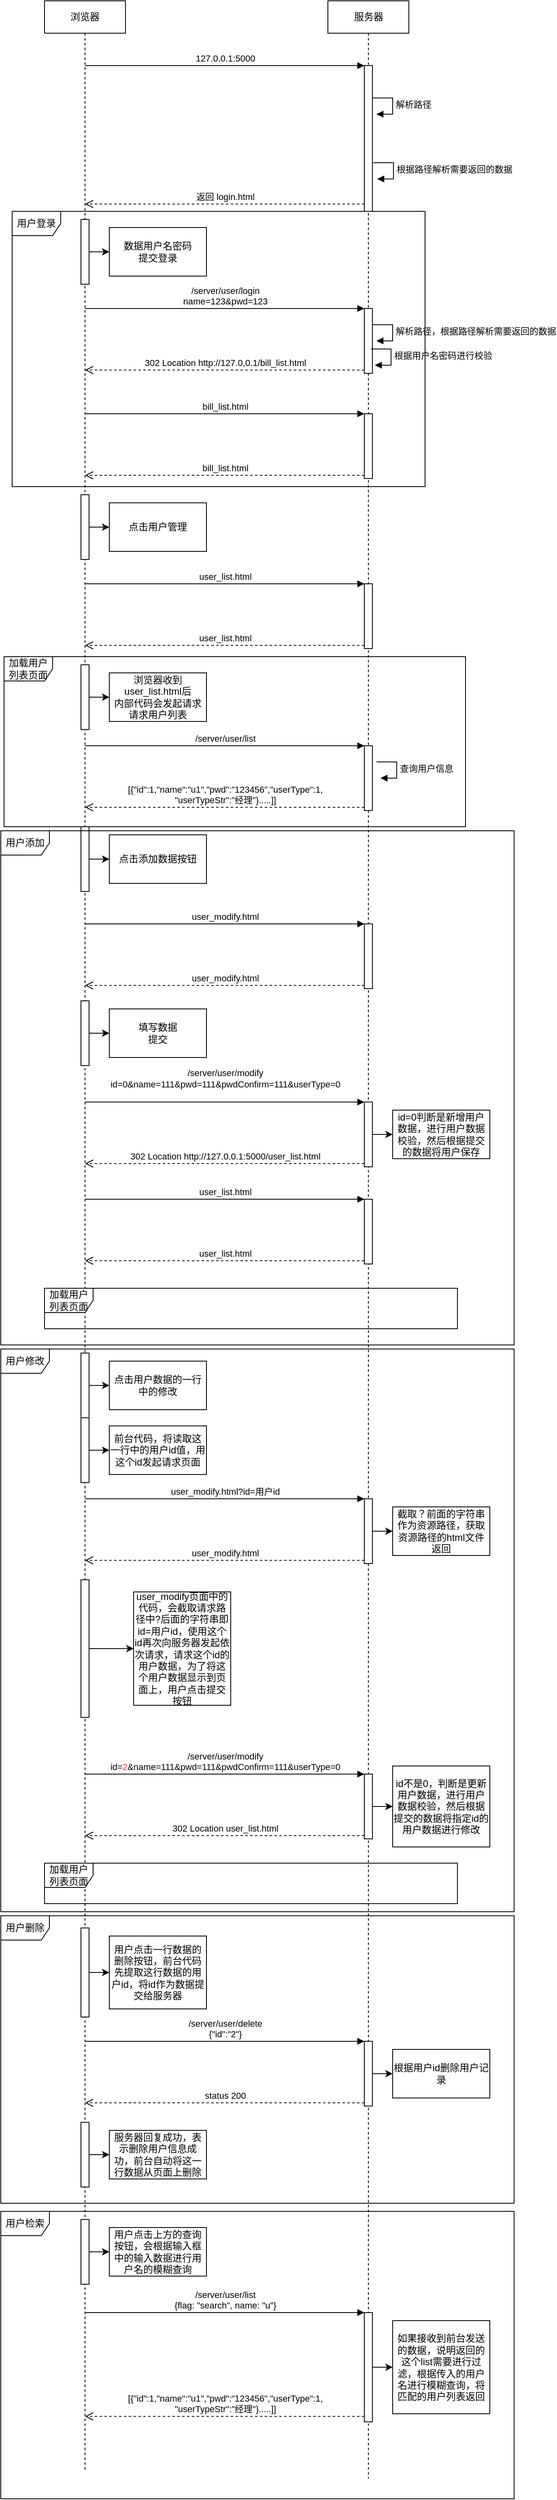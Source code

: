 <mxfile version="13.4.6" type="device"><diagram name="Page-1" id="13e1069c-82ec-6db2-03f1-153e76fe0fe0"><mxGraphModel dx="786" dy="477" grid="1" gridSize="10" guides="1" tooltips="1" connect="1" arrows="1" fold="1" page="1" pageScale="1" pageWidth="1100" pageHeight="850" background="#ffffff" math="0" shadow="0"><root><mxCell id="0"/><mxCell id="1" parent="0"/><mxCell id="mZcLbuzHHpH1eBWiPPzg-34" value="加载用户列表页面" style="shape=umlFrame;whiteSpace=wrap;html=1;" vertex="1" parent="1"><mxGeometry x="160" y="850" width="570" height="210" as="geometry"/></mxCell><mxCell id="pR8X7PVA55EVjdbr9hwN-1" value="浏览器" style="shape=umlLifeline;perimeter=lifelinePerimeter;whiteSpace=wrap;html=1;container=1;collapsible=0;recursiveResize=0;outlineConnect=0;" parent="1" vertex="1"><mxGeometry x="210" y="40" width="100" height="3050" as="geometry"/></mxCell><mxCell id="pR8X7PVA55EVjdbr9hwN-14" value="" style="html=1;points=[];perimeter=orthogonalPerimeter;" parent="pR8X7PVA55EVjdbr9hwN-1" vertex="1"><mxGeometry x="45" y="270" width="10" height="80" as="geometry"/></mxCell><mxCell id="pR8X7PVA55EVjdbr9hwN-27" value="" style="html=1;points=[];perimeter=orthogonalPerimeter;" parent="pR8X7PVA55EVjdbr9hwN-1" vertex="1"><mxGeometry x="45" y="610" width="10" height="80" as="geometry"/></mxCell><mxCell id="pR8X7PVA55EVjdbr9hwN-33" value="" style="html=1;points=[];perimeter=orthogonalPerimeter;" parent="pR8X7PVA55EVjdbr9hwN-1" vertex="1"><mxGeometry x="45" y="820" width="10" height="80" as="geometry"/></mxCell><mxCell id="mZcLbuzHHpH1eBWiPPzg-2" value="" style="html=1;points=[];perimeter=orthogonalPerimeter;" vertex="1" parent="pR8X7PVA55EVjdbr9hwN-1"><mxGeometry x="45" y="1020" width="10" height="80" as="geometry"/></mxCell><mxCell id="mZcLbuzHHpH1eBWiPPzg-8" value="" style="html=1;points=[];perimeter=orthogonalPerimeter;" vertex="1" parent="pR8X7PVA55EVjdbr9hwN-1"><mxGeometry x="45" y="1235" width="10" height="80" as="geometry"/></mxCell><mxCell id="mZcLbuzHHpH1eBWiPPzg-36" value="" style="html=1;points=[];perimeter=orthogonalPerimeter;" vertex="1" parent="pR8X7PVA55EVjdbr9hwN-1"><mxGeometry x="45" y="1670" width="10" height="80" as="geometry"/></mxCell><mxCell id="mZcLbuzHHpH1eBWiPPzg-39" value="" style="html=1;points=[];perimeter=orthogonalPerimeter;" vertex="1" parent="pR8X7PVA55EVjdbr9hwN-1"><mxGeometry x="45" y="1750" width="10" height="80" as="geometry"/></mxCell><mxCell id="mZcLbuzHHpH1eBWiPPzg-47" value="" style="html=1;points=[];perimeter=orthogonalPerimeter;" vertex="1" parent="pR8X7PVA55EVjdbr9hwN-1"><mxGeometry x="45" y="1950" width="10" height="170" as="geometry"/></mxCell><mxCell id="mZcLbuzHHpH1eBWiPPzg-58" value="" style="html=1;points=[];perimeter=orthogonalPerimeter;" vertex="1" parent="pR8X7PVA55EVjdbr9hwN-1"><mxGeometry x="45" y="2380" width="10" height="110" as="geometry"/></mxCell><mxCell id="mZcLbuzHHpH1eBWiPPzg-66" value="" style="html=1;points=[];perimeter=orthogonalPerimeter;" vertex="1" parent="pR8X7PVA55EVjdbr9hwN-1"><mxGeometry x="45" y="2620" width="10" height="80" as="geometry"/></mxCell><mxCell id="mZcLbuzHHpH1eBWiPPzg-69" value="" style="html=1;points=[];perimeter=orthogonalPerimeter;" vertex="1" parent="pR8X7PVA55EVjdbr9hwN-1"><mxGeometry x="45" y="2740" width="10" height="80" as="geometry"/></mxCell><mxCell id="pR8X7PVA55EVjdbr9hwN-2" value="服务器" style="html=1;points=[];perimeter=orthogonalPerimeter;shape=umlLifeline;participant=label;fontFamily=Helvetica;fontSize=12;fontColor=#000000;align=center;strokeColor=#000000;fillColor=#ffffff;recursiveResize=0;container=1;collapsible=0;" parent="1" vertex="1"><mxGeometry x="560" y="40" width="100" height="3060" as="geometry"/></mxCell><mxCell id="pR8X7PVA55EVjdbr9hwN-3" value="" style="html=1;points=[];perimeter=orthogonalPerimeter;" parent="pR8X7PVA55EVjdbr9hwN-2" vertex="1"><mxGeometry x="45" y="80" width="10" height="180" as="geometry"/></mxCell><mxCell id="pR8X7PVA55EVjdbr9hwN-7" value="解析路径" style="edgeStyle=orthogonalEdgeStyle;html=1;align=left;spacingLeft=2;endArrow=block;rounded=0;entryX=1;entryY=0;" parent="pR8X7PVA55EVjdbr9hwN-2" edge="1"><mxGeometry relative="1" as="geometry"><mxPoint x="55" y="120" as="sourcePoint"/><Array as="points"><mxPoint x="80" y="120"/></Array><mxPoint x="60" y="140" as="targetPoint"/></mxGeometry></mxCell><mxCell id="pR8X7PVA55EVjdbr9hwN-13" value="解析路径，根据路径解析需要返回的数据" style="edgeStyle=orthogonalEdgeStyle;html=1;align=left;spacingLeft=2;endArrow=block;rounded=0;entryX=1;entryY=0;" parent="pR8X7PVA55EVjdbr9hwN-2" edge="1"><mxGeometry relative="1" as="geometry"><mxPoint x="55" y="400" as="sourcePoint"/><Array as="points"><mxPoint x="80" y="400"/></Array><mxPoint x="60" y="420" as="targetPoint"/></mxGeometry></mxCell><mxCell id="pR8X7PVA55EVjdbr9hwN-16" value="" style="html=1;points=[];perimeter=orthogonalPerimeter;" parent="pR8X7PVA55EVjdbr9hwN-2" vertex="1"><mxGeometry x="45" y="380" width="10" height="80" as="geometry"/></mxCell><mxCell id="pR8X7PVA55EVjdbr9hwN-23" value="" style="html=1;points=[];perimeter=orthogonalPerimeter;" parent="pR8X7PVA55EVjdbr9hwN-2" vertex="1"><mxGeometry x="45" y="510" width="10" height="80" as="geometry"/></mxCell><mxCell id="pR8X7PVA55EVjdbr9hwN-30" value="" style="html=1;points=[];perimeter=orthogonalPerimeter;" parent="pR8X7PVA55EVjdbr9hwN-2" vertex="1"><mxGeometry x="45" y="720" width="10" height="80" as="geometry"/></mxCell><mxCell id="pR8X7PVA55EVjdbr9hwN-36" value="" style="html=1;points=[];perimeter=orthogonalPerimeter;" parent="pR8X7PVA55EVjdbr9hwN-2" vertex="1"><mxGeometry x="45" y="920" width="10" height="80" as="geometry"/></mxCell><mxCell id="mZcLbuzHHpH1eBWiPPzg-5" value="" style="html=1;points=[];perimeter=orthogonalPerimeter;" vertex="1" parent="pR8X7PVA55EVjdbr9hwN-2"><mxGeometry x="45" y="1140" width="10" height="80" as="geometry"/></mxCell><mxCell id="mZcLbuzHHpH1eBWiPPzg-11" value="" style="html=1;points=[];perimeter=orthogonalPerimeter;" vertex="1" parent="pR8X7PVA55EVjdbr9hwN-2"><mxGeometry x="45" y="1360" width="10" height="80" as="geometry"/></mxCell><mxCell id="mZcLbuzHHpH1eBWiPPzg-16" value="" style="html=1;points=[];perimeter=orthogonalPerimeter;" vertex="1" parent="pR8X7PVA55EVjdbr9hwN-2"><mxGeometry x="45" y="1480" width="10" height="80" as="geometry"/></mxCell><mxCell id="mZcLbuzHHpH1eBWiPPzg-42" value="" style="html=1;points=[];perimeter=orthogonalPerimeter;" vertex="1" parent="pR8X7PVA55EVjdbr9hwN-2"><mxGeometry x="45" y="1850" width="10" height="80" as="geometry"/></mxCell><mxCell id="mZcLbuzHHpH1eBWiPPzg-43" value="user_modify.html?id=用户id" style="html=1;verticalAlign=bottom;endArrow=block;entryX=0;entryY=0;" edge="1" target="mZcLbuzHHpH1eBWiPPzg-42" parent="pR8X7PVA55EVjdbr9hwN-2"><mxGeometry relative="1" as="geometry"><mxPoint x="-300" y="1850" as="sourcePoint"/></mxGeometry></mxCell><mxCell id="mZcLbuzHHpH1eBWiPPzg-52" value="" style="html=1;points=[];perimeter=orthogonalPerimeter;" vertex="1" parent="pR8X7PVA55EVjdbr9hwN-2"><mxGeometry x="45" y="2190" width="10" height="80" as="geometry"/></mxCell><mxCell id="mZcLbuzHHpH1eBWiPPzg-61" value="" style="html=1;points=[];perimeter=orthogonalPerimeter;" vertex="1" parent="pR8X7PVA55EVjdbr9hwN-2"><mxGeometry x="45" y="2520" width="10" height="80" as="geometry"/></mxCell><mxCell id="mZcLbuzHHpH1eBWiPPzg-72" value="" style="html=1;points=[];perimeter=orthogonalPerimeter;" vertex="1" parent="pR8X7PVA55EVjdbr9hwN-2"><mxGeometry x="45" y="2855" width="10" height="135" as="geometry"/></mxCell><mxCell id="pR8X7PVA55EVjdbr9hwN-4" value="127.0.0.1:5000" style="html=1;verticalAlign=bottom;endArrow=block;entryX=0;entryY=0;" parent="1" source="pR8X7PVA55EVjdbr9hwN-1" target="pR8X7PVA55EVjdbr9hwN-3" edge="1"><mxGeometry relative="1" as="geometry"><mxPoint x="535" y="120" as="sourcePoint"/></mxGeometry></mxCell><mxCell id="pR8X7PVA55EVjdbr9hwN-5" value="返回 login.html" style="html=1;verticalAlign=bottom;endArrow=open;dashed=1;endSize=8;exitX=0;exitY=0.95;" parent="1" source="pR8X7PVA55EVjdbr9hwN-3" target="pR8X7PVA55EVjdbr9hwN-1" edge="1"><mxGeometry relative="1" as="geometry"><mxPoint x="535" y="196" as="targetPoint"/></mxGeometry></mxCell><mxCell id="2" value="数据用户名密码&lt;br&gt;提交登录" style="whiteSpace=wrap;html=1;" parent="1" vertex="1"><mxGeometry x="290" y="320" width="120" height="60" as="geometry"/></mxCell><mxCell id="pR8X7PVA55EVjdbr9hwN-15" value="" style="edgeStyle=orthogonalEdgeStyle;rounded=0;orthogonalLoop=1;jettySize=auto;html=1;" parent="1" source="pR8X7PVA55EVjdbr9hwN-14" target="2" edge="1"><mxGeometry relative="1" as="geometry"/></mxCell><mxCell id="pR8X7PVA55EVjdbr9hwN-17" value="/server/user/login&lt;br&gt;name=123&amp;amp;pwd=123" style="html=1;verticalAlign=bottom;endArrow=block;entryX=0;entryY=0;" parent="1" source="pR8X7PVA55EVjdbr9hwN-1" target="pR8X7PVA55EVjdbr9hwN-16" edge="1"><mxGeometry relative="1" as="geometry"><mxPoint x="535" y="420" as="sourcePoint"/></mxGeometry></mxCell><mxCell id="pR8X7PVA55EVjdbr9hwN-18" value="302 Location http://127.0,0.1/bill_list.html" style="html=1;verticalAlign=bottom;endArrow=open;dashed=1;endSize=8;exitX=0;exitY=0.95;" parent="1" source="pR8X7PVA55EVjdbr9hwN-16" target="pR8X7PVA55EVjdbr9hwN-1" edge="1"><mxGeometry relative="1" as="geometry"><mxPoint x="535" y="496" as="targetPoint"/></mxGeometry></mxCell><mxCell id="pR8X7PVA55EVjdbr9hwN-22" value="根据路径解析需要返回的数据" style="edgeStyle=orthogonalEdgeStyle;html=1;align=left;spacingLeft=2;endArrow=block;rounded=0;entryX=1;entryY=0;" parent="1" edge="1"><mxGeometry relative="1" as="geometry"><mxPoint x="616" y="240" as="sourcePoint"/><Array as="points"><mxPoint x="641" y="240"/></Array><mxPoint x="621" y="260" as="targetPoint"/></mxGeometry></mxCell><mxCell id="pR8X7PVA55EVjdbr9hwN-24" value="bill_list.html" style="html=1;verticalAlign=bottom;endArrow=block;entryX=0;entryY=0;" parent="1" source="pR8X7PVA55EVjdbr9hwN-1" target="pR8X7PVA55EVjdbr9hwN-23" edge="1"><mxGeometry relative="1" as="geometry"><mxPoint x="535" y="550" as="sourcePoint"/></mxGeometry></mxCell><mxCell id="pR8X7PVA55EVjdbr9hwN-25" value="bill_list.html" style="html=1;verticalAlign=bottom;endArrow=open;dashed=1;endSize=8;exitX=0;exitY=0.95;" parent="1" source="pR8X7PVA55EVjdbr9hwN-23" target="pR8X7PVA55EVjdbr9hwN-1" edge="1"><mxGeometry relative="1" as="geometry"><mxPoint x="535" y="626" as="targetPoint"/></mxGeometry></mxCell><mxCell id="pR8X7PVA55EVjdbr9hwN-26" value="根据用户名密码进行校验" style="edgeStyle=orthogonalEdgeStyle;html=1;align=left;spacingLeft=2;endArrow=block;rounded=0;entryX=1;entryY=0;" parent="1" edge="1"><mxGeometry relative="1" as="geometry"><mxPoint x="613" y="470" as="sourcePoint"/><Array as="points"><mxPoint x="638" y="470"/></Array><mxPoint x="618" y="490" as="targetPoint"/></mxGeometry></mxCell><mxCell id="pR8X7PVA55EVjdbr9hwN-28" value="点击用户管理" style="whiteSpace=wrap;html=1;" parent="1" vertex="1"><mxGeometry x="290" y="660" width="120" height="60" as="geometry"/></mxCell><mxCell id="pR8X7PVA55EVjdbr9hwN-29" value="" style="edgeStyle=orthogonalEdgeStyle;rounded=0;orthogonalLoop=1;jettySize=auto;html=1;" parent="1" source="pR8X7PVA55EVjdbr9hwN-27" target="pR8X7PVA55EVjdbr9hwN-28" edge="1"><mxGeometry relative="1" as="geometry"/></mxCell><mxCell id="pR8X7PVA55EVjdbr9hwN-31" value="user_list.html" style="html=1;verticalAlign=bottom;endArrow=block;entryX=0;entryY=0;" parent="1" source="pR8X7PVA55EVjdbr9hwN-1" target="pR8X7PVA55EVjdbr9hwN-30" edge="1"><mxGeometry relative="1" as="geometry"><mxPoint x="535" y="760" as="sourcePoint"/></mxGeometry></mxCell><mxCell id="pR8X7PVA55EVjdbr9hwN-32" value="user_list.html" style="html=1;verticalAlign=bottom;endArrow=open;dashed=1;endSize=8;exitX=0;exitY=0.95;" parent="1" source="pR8X7PVA55EVjdbr9hwN-30" target="pR8X7PVA55EVjdbr9hwN-1" edge="1"><mxGeometry relative="1" as="geometry"><mxPoint x="535" y="836" as="targetPoint"/></mxGeometry></mxCell><mxCell id="pR8X7PVA55EVjdbr9hwN-34" value="浏览器收到user_list.html后&lt;br&gt;内部代码会发起请求&lt;br&gt;请求用户列表" style="whiteSpace=wrap;html=1;" parent="1" vertex="1"><mxGeometry x="290" y="870" width="120" height="60" as="geometry"/></mxCell><mxCell id="pR8X7PVA55EVjdbr9hwN-35" value="" style="edgeStyle=orthogonalEdgeStyle;rounded=0;orthogonalLoop=1;jettySize=auto;html=1;" parent="1" source="pR8X7PVA55EVjdbr9hwN-33" target="pR8X7PVA55EVjdbr9hwN-34" edge="1"><mxGeometry relative="1" as="geometry"/></mxCell><mxCell id="pR8X7PVA55EVjdbr9hwN-37" value="/server/user/list" style="html=1;verticalAlign=bottom;endArrow=block;entryX=0;entryY=0;" parent="1" source="pR8X7PVA55EVjdbr9hwN-1" target="pR8X7PVA55EVjdbr9hwN-36" edge="1"><mxGeometry relative="1" as="geometry"><mxPoint x="535" y="960" as="sourcePoint"/></mxGeometry></mxCell><mxCell id="pR8X7PVA55EVjdbr9hwN-38" value="[{&quot;id&quot;:1,&quot;name&quot;:&quot;u1&quot;,&quot;pwd&quot;:&quot;123456&quot;,&quot;userType&quot;:1,&lt;br&gt;&quot;userTypeStr&quot;:&quot;经理&quot;}.....]]" style="html=1;verticalAlign=bottom;endArrow=open;dashed=1;endSize=8;exitX=0;exitY=0.95;" parent="1" source="pR8X7PVA55EVjdbr9hwN-36" target="pR8X7PVA55EVjdbr9hwN-1" edge="1"><mxGeometry relative="1" as="geometry"><mxPoint x="535" y="1036" as="targetPoint"/></mxGeometry></mxCell><mxCell id="pR8X7PVA55EVjdbr9hwN-40" value="查询用户信息" style="edgeStyle=orthogonalEdgeStyle;html=1;align=left;spacingLeft=2;endArrow=block;rounded=0;entryX=1;entryY=0;" parent="1" edge="1"><mxGeometry relative="1" as="geometry"><mxPoint x="620" y="980" as="sourcePoint"/><Array as="points"><mxPoint x="645" y="980"/></Array><mxPoint x="625" y="1000" as="targetPoint"/></mxGeometry></mxCell><mxCell id="mZcLbuzHHpH1eBWiPPzg-3" value="点击添加数据按钮" style="whiteSpace=wrap;html=1;" vertex="1" parent="1"><mxGeometry x="290" y="1070" width="120" height="60" as="geometry"/></mxCell><mxCell id="mZcLbuzHHpH1eBWiPPzg-4" value="" style="edgeStyle=orthogonalEdgeStyle;rounded=0;orthogonalLoop=1;jettySize=auto;html=1;" edge="1" parent="1" source="mZcLbuzHHpH1eBWiPPzg-2" target="mZcLbuzHHpH1eBWiPPzg-3"><mxGeometry relative="1" as="geometry"/></mxCell><mxCell id="mZcLbuzHHpH1eBWiPPzg-6" value="user_modify.html" style="html=1;verticalAlign=bottom;endArrow=block;entryX=0;entryY=0;" edge="1" target="mZcLbuzHHpH1eBWiPPzg-5" parent="1" source="pR8X7PVA55EVjdbr9hwN-1"><mxGeometry relative="1" as="geometry"><mxPoint x="535" y="1180" as="sourcePoint"/></mxGeometry></mxCell><mxCell id="mZcLbuzHHpH1eBWiPPzg-7" value="user_modify.html" style="html=1;verticalAlign=bottom;endArrow=open;dashed=1;endSize=8;exitX=0;exitY=0.95;" edge="1" source="mZcLbuzHHpH1eBWiPPzg-5" parent="1" target="pR8X7PVA55EVjdbr9hwN-1"><mxGeometry relative="1" as="geometry"><mxPoint x="535" y="1256" as="targetPoint"/></mxGeometry></mxCell><mxCell id="mZcLbuzHHpH1eBWiPPzg-9" value="填写数据&lt;br&gt;提交" style="whiteSpace=wrap;html=1;" vertex="1" parent="1"><mxGeometry x="290" y="1285" width="120" height="60" as="geometry"/></mxCell><mxCell id="mZcLbuzHHpH1eBWiPPzg-10" value="" style="edgeStyle=orthogonalEdgeStyle;rounded=0;orthogonalLoop=1;jettySize=auto;html=1;" edge="1" parent="1" source="mZcLbuzHHpH1eBWiPPzg-8" target="mZcLbuzHHpH1eBWiPPzg-9"><mxGeometry relative="1" as="geometry"/></mxCell><mxCell id="mZcLbuzHHpH1eBWiPPzg-12" value="/server/user/modify&lt;br&gt;&lt;div class=&quot;header-value source-code&quot; style=&quot;text-align: left ; min-width: 0px ; min-height: 0px ; box-sizing: border-box ; display: inline ; margin-right: 1em ; word-break: break-all ; margin-top: 1px&quot;&gt;&lt;div class=&quot;header-value source-code&quot; style=&quot;min-width: 0px ; min-height: 0px ; box-sizing: border-box ; display: inline ; margin-right: 1em ; word-break: break-all ; margin-top: 1px&quot;&gt;&lt;div class=&quot;header-value source-code&quot; style=&quot;min-width: 0px ; min-height: 0px ; box-sizing: border-box ; display: inline ; margin-right: 1em ; word-break: break-all ; margin-top: 1px&quot;&gt;&lt;div class=&quot;header-value source-code&quot; style=&quot;min-width: 0px ; min-height: 0px ; box-sizing: border-box ; display: inline ; margin-right: 1em ; word-break: break-all ; margin-top: 1px&quot;&gt;&lt;span style=&quot;font-size: 11px&quot;&gt;id=0&amp;amp;name=111&amp;amp;pwd=111&amp;amp;pwdConfirm=111&amp;amp;userType=0&lt;/span&gt;&lt;br&gt;&lt;/div&gt;&lt;/div&gt;&lt;/div&gt;&lt;/div&gt;" style="html=1;verticalAlign=bottom;endArrow=block;entryX=0;entryY=0;" edge="1" target="mZcLbuzHHpH1eBWiPPzg-11" parent="1" source="pR8X7PVA55EVjdbr9hwN-1"><mxGeometry relative="1" as="geometry"><mxPoint x="535" y="1400" as="sourcePoint"/></mxGeometry></mxCell><mxCell id="mZcLbuzHHpH1eBWiPPzg-13" value="302 Location http://127.0.0.1:5000/user_list.html" style="html=1;verticalAlign=bottom;endArrow=open;dashed=1;endSize=8;exitX=0;exitY=0.95;" edge="1" source="mZcLbuzHHpH1eBWiPPzg-11" parent="1" target="pR8X7PVA55EVjdbr9hwN-1"><mxGeometry relative="1" as="geometry"><mxPoint x="535" y="1476" as="targetPoint"/></mxGeometry></mxCell><mxCell id="mZcLbuzHHpH1eBWiPPzg-14" value="id=0判断是新增用户数据，进行用户数据校验，然后根据提交的数据将用户保存" style="whiteSpace=wrap;html=1;" vertex="1" parent="1"><mxGeometry x="640" y="1410" width="120" height="60" as="geometry"/></mxCell><mxCell id="mZcLbuzHHpH1eBWiPPzg-15" value="" style="edgeStyle=orthogonalEdgeStyle;rounded=0;orthogonalLoop=1;jettySize=auto;html=1;" edge="1" parent="1" source="mZcLbuzHHpH1eBWiPPzg-11" target="mZcLbuzHHpH1eBWiPPzg-14"><mxGeometry relative="1" as="geometry"/></mxCell><mxCell id="mZcLbuzHHpH1eBWiPPzg-17" value="user_list.html" style="html=1;verticalAlign=bottom;endArrow=block;entryX=0;entryY=0;" edge="1" target="mZcLbuzHHpH1eBWiPPzg-16" parent="1" source="pR8X7PVA55EVjdbr9hwN-1"><mxGeometry relative="1" as="geometry"><mxPoint x="535" y="1520" as="sourcePoint"/></mxGeometry></mxCell><mxCell id="mZcLbuzHHpH1eBWiPPzg-18" value="user_list.html" style="html=1;verticalAlign=bottom;endArrow=open;dashed=1;endSize=8;exitX=0;exitY=0.95;" edge="1" source="mZcLbuzHHpH1eBWiPPzg-16" parent="1" target="pR8X7PVA55EVjdbr9hwN-1"><mxGeometry relative="1" as="geometry"><mxPoint x="535" y="1596" as="targetPoint"/></mxGeometry></mxCell><mxCell id="mZcLbuzHHpH1eBWiPPzg-35" value="加载用户列表页面" style="shape=umlFrame;whiteSpace=wrap;html=1;" vertex="1" parent="1"><mxGeometry x="210" y="1630" width="510" height="50" as="geometry"/></mxCell><mxCell id="mZcLbuzHHpH1eBWiPPzg-37" value="点击用户数据的一行中的修改" style="whiteSpace=wrap;html=1;" vertex="1" parent="1"><mxGeometry x="290" y="1720" width="120" height="60" as="geometry"/></mxCell><mxCell id="mZcLbuzHHpH1eBWiPPzg-38" value="" style="edgeStyle=orthogonalEdgeStyle;rounded=0;orthogonalLoop=1;jettySize=auto;html=1;" edge="1" parent="1" source="mZcLbuzHHpH1eBWiPPzg-36" target="mZcLbuzHHpH1eBWiPPzg-37"><mxGeometry relative="1" as="geometry"/></mxCell><mxCell id="mZcLbuzHHpH1eBWiPPzg-40" value="前台代码，将读取这一行中的用户id值，用这个id发起请求页面" style="whiteSpace=wrap;html=1;" vertex="1" parent="1"><mxGeometry x="290" y="1800" width="120" height="60" as="geometry"/></mxCell><mxCell id="mZcLbuzHHpH1eBWiPPzg-41" value="" style="edgeStyle=orthogonalEdgeStyle;rounded=0;orthogonalLoop=1;jettySize=auto;html=1;" edge="1" parent="1" source="mZcLbuzHHpH1eBWiPPzg-39" target="mZcLbuzHHpH1eBWiPPzg-40"><mxGeometry relative="1" as="geometry"/></mxCell><mxCell id="mZcLbuzHHpH1eBWiPPzg-44" value="user_modify.html" style="html=1;verticalAlign=bottom;endArrow=open;dashed=1;endSize=8;exitX=0;exitY=0.95;" edge="1" source="mZcLbuzHHpH1eBWiPPzg-42" parent="1" target="pR8X7PVA55EVjdbr9hwN-1"><mxGeometry relative="1" as="geometry"><mxPoint x="250" y="1960" as="targetPoint"/></mxGeometry></mxCell><mxCell id="mZcLbuzHHpH1eBWiPPzg-45" value="截取？前面的字符串作为资源路径，获取资源路径的html文件返回" style="whiteSpace=wrap;html=1;" vertex="1" parent="1"><mxGeometry x="640" y="1900" width="120" height="60" as="geometry"/></mxCell><mxCell id="mZcLbuzHHpH1eBWiPPzg-46" value="" style="edgeStyle=orthogonalEdgeStyle;rounded=0;orthogonalLoop=1;jettySize=auto;html=1;" edge="1" parent="1" source="mZcLbuzHHpH1eBWiPPzg-42" target="mZcLbuzHHpH1eBWiPPzg-45"><mxGeometry relative="1" as="geometry"/></mxCell><mxCell id="mZcLbuzHHpH1eBWiPPzg-48" value="user_modify页面中的代码，会截取请求路径中?后面的字符串即id=用户id，使用这个id再次向服务器发起依次请求，请求这个id的用户数据，为了将这个用户数据显示到页面上，用户点击提交按钮" style="whiteSpace=wrap;html=1;" vertex="1" parent="1"><mxGeometry x="320" y="2005" width="120" height="140" as="geometry"/></mxCell><mxCell id="mZcLbuzHHpH1eBWiPPzg-49" value="" style="edgeStyle=orthogonalEdgeStyle;rounded=0;orthogonalLoop=1;jettySize=auto;html=1;" edge="1" parent="1" source="mZcLbuzHHpH1eBWiPPzg-47" target="mZcLbuzHHpH1eBWiPPzg-48"><mxGeometry relative="1" as="geometry"/></mxCell><mxCell id="mZcLbuzHHpH1eBWiPPzg-53" value="/server/user/modify&lt;br&gt;&lt;span style=&quot;text-align: left&quot;&gt;id=&lt;font color=&quot;#ff3333&quot;&gt;2&lt;/font&gt;&amp;amp;name=111&amp;amp;pwd=111&amp;amp;pwdConfirm=111&amp;amp;userType=0&lt;/span&gt;" style="html=1;verticalAlign=bottom;endArrow=block;entryX=0;entryY=0;" edge="1" target="mZcLbuzHHpH1eBWiPPzg-52" parent="1" source="pR8X7PVA55EVjdbr9hwN-1"><mxGeometry relative="1" as="geometry"><mxPoint x="535" y="2230" as="sourcePoint"/></mxGeometry></mxCell><mxCell id="mZcLbuzHHpH1eBWiPPzg-54" value="302 Location user_list.html" style="html=1;verticalAlign=bottom;endArrow=open;dashed=1;endSize=8;exitX=0;exitY=0.95;" edge="1" source="mZcLbuzHHpH1eBWiPPzg-52" parent="1" target="pR8X7PVA55EVjdbr9hwN-1"><mxGeometry relative="1" as="geometry"><mxPoint x="535" y="2306" as="targetPoint"/></mxGeometry></mxCell><mxCell id="mZcLbuzHHpH1eBWiPPzg-55" value="&lt;span style=&quot;color: rgb(0 , 0 , 0) ; font-family: &amp;#34;helvetica&amp;#34; ; font-size: 12px ; font-style: normal ; font-weight: 400 ; letter-spacing: normal ; text-align: center ; text-indent: 0px ; text-transform: none ; word-spacing: 0px ; background-color: rgb(248 , 249 , 250) ; display: inline ; float: none&quot;&gt;id不是0，判断是更新用户数据，进行用户数据校验，然后根据提交的数据将指定id的用户数据进行修改&lt;/span&gt;" style="whiteSpace=wrap;html=1;" vertex="1" parent="1"><mxGeometry x="640" y="2220" width="120" height="100" as="geometry"/></mxCell><mxCell id="mZcLbuzHHpH1eBWiPPzg-56" value="" style="edgeStyle=orthogonalEdgeStyle;rounded=0;orthogonalLoop=1;jettySize=auto;html=1;" edge="1" parent="1" source="mZcLbuzHHpH1eBWiPPzg-52" target="mZcLbuzHHpH1eBWiPPzg-55"><mxGeometry relative="1" as="geometry"/></mxCell><mxCell id="mZcLbuzHHpH1eBWiPPzg-57" value="加载用户列表页面" style="shape=umlFrame;whiteSpace=wrap;html=1;" vertex="1" parent="1"><mxGeometry x="210" y="2340" width="510" height="50" as="geometry"/></mxCell><mxCell id="mZcLbuzHHpH1eBWiPPzg-59" value="用户点击一行数据的删除按钮，前台代码先提取这行数据的用户id，将id作为数据提交给服务器" style="whiteSpace=wrap;html=1;" vertex="1" parent="1"><mxGeometry x="290" y="2430" width="120" height="90" as="geometry"/></mxCell><mxCell id="mZcLbuzHHpH1eBWiPPzg-60" value="" style="edgeStyle=orthogonalEdgeStyle;rounded=0;orthogonalLoop=1;jettySize=auto;html=1;" edge="1" parent="1" source="mZcLbuzHHpH1eBWiPPzg-58" target="mZcLbuzHHpH1eBWiPPzg-59"><mxGeometry relative="1" as="geometry"/></mxCell><mxCell id="mZcLbuzHHpH1eBWiPPzg-62" value="/server/user/delete&lt;br&gt;{&quot;id&quot;:&quot;2&quot;}" style="html=1;verticalAlign=bottom;endArrow=block;entryX=0;entryY=0;" edge="1" target="mZcLbuzHHpH1eBWiPPzg-61" parent="1" source="pR8X7PVA55EVjdbr9hwN-1"><mxGeometry relative="1" as="geometry"><mxPoint x="535" y="2560" as="sourcePoint"/></mxGeometry></mxCell><mxCell id="mZcLbuzHHpH1eBWiPPzg-63" value="status 200" style="html=1;verticalAlign=bottom;endArrow=open;dashed=1;endSize=8;exitX=0;exitY=0.95;" edge="1" source="mZcLbuzHHpH1eBWiPPzg-61" parent="1" target="pR8X7PVA55EVjdbr9hwN-1"><mxGeometry relative="1" as="geometry"><mxPoint x="535" y="2636" as="targetPoint"/></mxGeometry></mxCell><mxCell id="mZcLbuzHHpH1eBWiPPzg-64" value="根据用户id删除用户记录" style="whiteSpace=wrap;html=1;" vertex="1" parent="1"><mxGeometry x="640" y="2570" width="120" height="60" as="geometry"/></mxCell><mxCell id="mZcLbuzHHpH1eBWiPPzg-65" value="" style="edgeStyle=orthogonalEdgeStyle;rounded=0;orthogonalLoop=1;jettySize=auto;html=1;" edge="1" parent="1" source="mZcLbuzHHpH1eBWiPPzg-61" target="mZcLbuzHHpH1eBWiPPzg-64"><mxGeometry relative="1" as="geometry"/></mxCell><mxCell id="mZcLbuzHHpH1eBWiPPzg-67" value="服务器回复成功，表示删除用户信息成功，前台自动将这一行数据从页面上删除" style="whiteSpace=wrap;html=1;" vertex="1" parent="1"><mxGeometry x="290" y="2670" width="120" height="60" as="geometry"/></mxCell><mxCell id="mZcLbuzHHpH1eBWiPPzg-68" value="" style="edgeStyle=orthogonalEdgeStyle;rounded=0;orthogonalLoop=1;jettySize=auto;html=1;" edge="1" parent="1" source="mZcLbuzHHpH1eBWiPPzg-66" target="mZcLbuzHHpH1eBWiPPzg-67"><mxGeometry relative="1" as="geometry"/></mxCell><mxCell id="mZcLbuzHHpH1eBWiPPzg-70" value="用户点击上方的查询按钮，会根据输入框中的输入数据进行用户名的模糊查询" style="whiteSpace=wrap;html=1;" vertex="1" parent="1"><mxGeometry x="290" y="2790" width="120" height="60" as="geometry"/></mxCell><mxCell id="mZcLbuzHHpH1eBWiPPzg-71" value="" style="edgeStyle=orthogonalEdgeStyle;rounded=0;orthogonalLoop=1;jettySize=auto;html=1;" edge="1" parent="1" source="mZcLbuzHHpH1eBWiPPzg-69" target="mZcLbuzHHpH1eBWiPPzg-70"><mxGeometry relative="1" as="geometry"/></mxCell><mxCell id="mZcLbuzHHpH1eBWiPPzg-73" value="/server/user/list&lt;br&gt;&lt;span style=&quot;font-size: 11px&quot;&gt;{flag: &quot;search&quot;, name: &quot;u&quot;}&lt;/span&gt;" style="html=1;verticalAlign=bottom;endArrow=block;entryX=0;entryY=0;" edge="1" target="mZcLbuzHHpH1eBWiPPzg-72" parent="1" source="pR8X7PVA55EVjdbr9hwN-1"><mxGeometry relative="1" as="geometry"><mxPoint x="535" y="2895" as="sourcePoint"/></mxGeometry></mxCell><mxCell id="mZcLbuzHHpH1eBWiPPzg-75" value="如果接收到前台发送的数据，说明返回的这个list需要进行过滤，根据传入的用户名进行模糊查询，将匹配的用户列表返回" style="whiteSpace=wrap;html=1;" vertex="1" parent="1"><mxGeometry x="640" y="2905" width="120" height="115" as="geometry"/></mxCell><mxCell id="mZcLbuzHHpH1eBWiPPzg-76" value="" style="edgeStyle=orthogonalEdgeStyle;rounded=0;orthogonalLoop=1;jettySize=auto;html=1;" edge="1" parent="1" source="mZcLbuzHHpH1eBWiPPzg-72" target="mZcLbuzHHpH1eBWiPPzg-75"><mxGeometry relative="1" as="geometry"/></mxCell><mxCell id="mZcLbuzHHpH1eBWiPPzg-74" value="[{&quot;id&quot;:1,&quot;name&quot;:&quot;u1&quot;,&quot;pwd&quot;:&quot;123456&quot;,&quot;userType&quot;:1,&lt;br&gt;&quot;userTypeStr&quot;:&quot;经理&quot;}.....]]" style="html=1;verticalAlign=bottom;endArrow=open;dashed=1;endSize=8;exitX=0;exitY=0.95;" edge="1" source="mZcLbuzHHpH1eBWiPPzg-72" parent="1" target="pR8X7PVA55EVjdbr9hwN-1"><mxGeometry relative="1" as="geometry"><mxPoint x="535" y="2971" as="targetPoint"/></mxGeometry></mxCell><mxCell id="mZcLbuzHHpH1eBWiPPzg-78" value="用户登录" style="shape=umlFrame;whiteSpace=wrap;html=1;" vertex="1" parent="1"><mxGeometry x="170" y="300" width="510" height="340" as="geometry"/></mxCell><mxCell id="mZcLbuzHHpH1eBWiPPzg-79" value="用户添加" style="shape=umlFrame;whiteSpace=wrap;html=1;" vertex="1" parent="1"><mxGeometry x="156" y="1065" width="634" height="635" as="geometry"/></mxCell><mxCell id="mZcLbuzHHpH1eBWiPPzg-80" value="用户修改" style="shape=umlFrame;whiteSpace=wrap;html=1;" vertex="1" parent="1"><mxGeometry x="156" y="1705" width="634" height="695" as="geometry"/></mxCell><mxCell id="mZcLbuzHHpH1eBWiPPzg-81" value="用户删除" style="shape=umlFrame;whiteSpace=wrap;html=1;" vertex="1" parent="1"><mxGeometry x="156" y="2405" width="634" height="355" as="geometry"/></mxCell><mxCell id="mZcLbuzHHpH1eBWiPPzg-82" value="用户检索" style="shape=umlFrame;whiteSpace=wrap;html=1;" vertex="1" parent="1"><mxGeometry x="156" y="2770" width="634" height="355" as="geometry"/></mxCell></root></mxGraphModel></diagram></mxfile>
